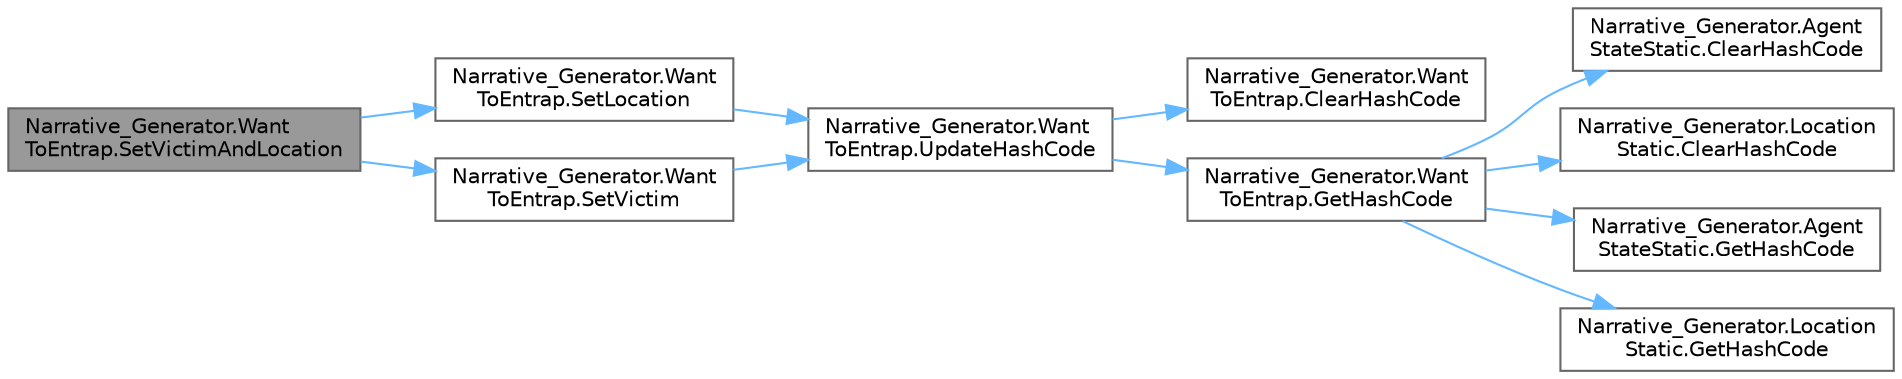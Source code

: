 digraph "Narrative_Generator.WantToEntrap.SetVictimAndLocation"
{
 // LATEX_PDF_SIZE
  bgcolor="transparent";
  edge [fontname=Helvetica,fontsize=10,labelfontname=Helvetica,labelfontsize=10];
  node [fontname=Helvetica,fontsize=10,shape=box,height=0.2,width=0.4];
  rankdir="LR";
  Node1 [label="Narrative_Generator.Want\lToEntrap.SetVictimAndLocation",height=0.2,width=0.4,color="gray40", fillcolor="grey60", style="filled", fontcolor="black",tooltip="Sets the agent that this agent will want to move to some location AND the target location to which th..."];
  Node1 -> Node2 [color="steelblue1",style="solid"];
  Node2 [label="Narrative_Generator.Want\lToEntrap.SetLocation",height=0.2,width=0.4,color="grey40", fillcolor="white", style="filled",URL="$class_narrative___generator_1_1_want_to_entrap.html#ae62f565fb42225cfed1bd0d4dfcc35cc",tooltip="Sets the target location to which this agent wants to move some other agent."];
  Node2 -> Node3 [color="steelblue1",style="solid"];
  Node3 [label="Narrative_Generator.Want\lToEntrap.UpdateHashCode",height=0.2,width=0.4,color="grey40", fillcolor="white", style="filled",URL="$class_narrative___generator_1_1_want_to_entrap.html#a0ec0cc9ca6b928344ec3102a222d8256",tooltip="Updates (refresh) the current hash code value."];
  Node3 -> Node4 [color="steelblue1",style="solid"];
  Node4 [label="Narrative_Generator.Want\lToEntrap.ClearHashCode",height=0.2,width=0.4,color="grey40", fillcolor="white", style="filled",URL="$class_narrative___generator_1_1_want_to_entrap.html#a70ee8f09f1f439067ba4edfe1acb0dd8",tooltip="Clears the current hash code value."];
  Node3 -> Node5 [color="steelblue1",style="solid"];
  Node5 [label="Narrative_Generator.Want\lToEntrap.GetHashCode",height=0.2,width=0.4,color="grey40", fillcolor="white", style="filled",URL="$class_narrative___generator_1_1_want_to_entrap.html#a0728e38963399986bccffb824cc8f998",tooltip="Calculates and returns the hash code of this instance of the WantToEntrap."];
  Node5 -> Node6 [color="steelblue1",style="solid"];
  Node6 [label="Narrative_Generator.Agent\lStateStatic.ClearHashCode",height=0.2,width=0.4,color="grey40", fillcolor="white", style="filled",URL="$class_narrative___generator_1_1_agent_state_static.html#a2827a4f98ca2a38a486f746f40883d47",tooltip="Clears the current hash code value."];
  Node5 -> Node7 [color="steelblue1",style="solid"];
  Node7 [label="Narrative_Generator.Location\lStatic.ClearHashCode",height=0.2,width=0.4,color="grey40", fillcolor="white", style="filled",URL="$class_narrative___generator_1_1_location_static.html#a7d9ed82d1e88a7362f28742b114f158f",tooltip="Clears the current hash code value."];
  Node5 -> Node8 [color="steelblue1",style="solid"];
  Node8 [label="Narrative_Generator.Agent\lStateStatic.GetHashCode",height=0.2,width=0.4,color="grey40", fillcolor="white", style="filled",URL="$class_narrative___generator_1_1_agent_state_static.html#acf5f6b1ff2055ef1ab278bb6183d0b67",tooltip="Calculates and returns the hash code of this instance of the static part of the agent's state."];
  Node5 -> Node9 [color="steelblue1",style="solid"];
  Node9 [label="Narrative_Generator.Location\lStatic.GetHashCode",height=0.2,width=0.4,color="grey40", fillcolor="white", style="filled",URL="$class_narrative___generator_1_1_location_static.html#afdf0469fcf16de27c9e6aec0cceac571",tooltip="Calculates and returns the hash code of this instance of the LocationStatic."];
  Node1 -> Node10 [color="steelblue1",style="solid"];
  Node10 [label="Narrative_Generator.Want\lToEntrap.SetVictim",height=0.2,width=0.4,color="grey40", fillcolor="white", style="filled",URL="$class_narrative___generator_1_1_want_to_entrap.html#a0b024e8c0f1d4887be6d15daee8b5941",tooltip="Sets the agent that this agent will want to move to some location."];
  Node10 -> Node3 [color="steelblue1",style="solid"];
}
